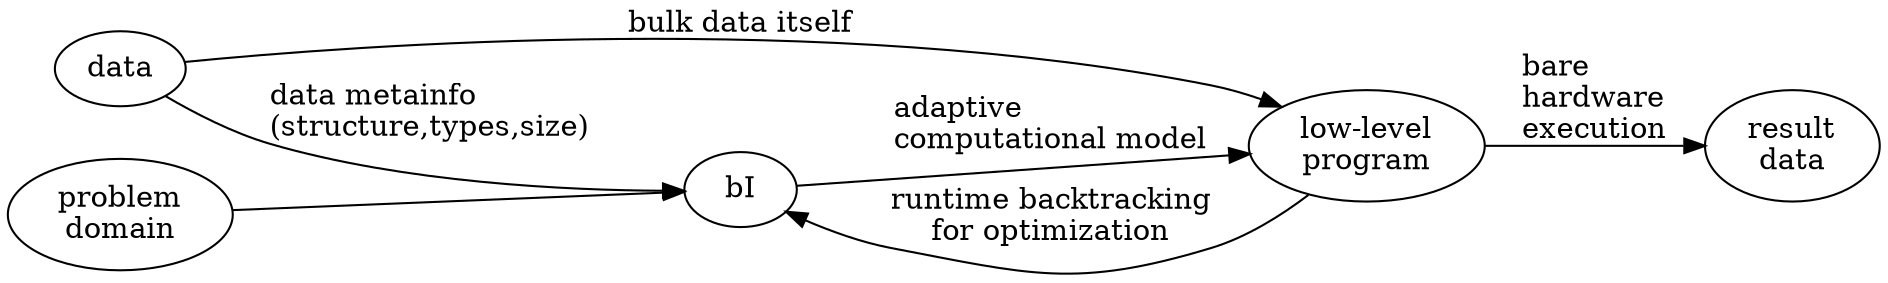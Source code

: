 digraph {
rankdir=LR;
data -> bI [label="data metainfo\l(structure,types,size)"];
data -> "low-level\lprogram" [label="bulk data itself"];
"problem\ldomain" -> bI;
bI -> "low-level\lprogram" [label="adaptive\lcomputational model"];
"low-level\lprogram" -> "result\ldata" [label="bare\lhardware\lexecution"];
"low-level\lprogram" -> bI [label="runtime backtracking\lfor optimization"];
}